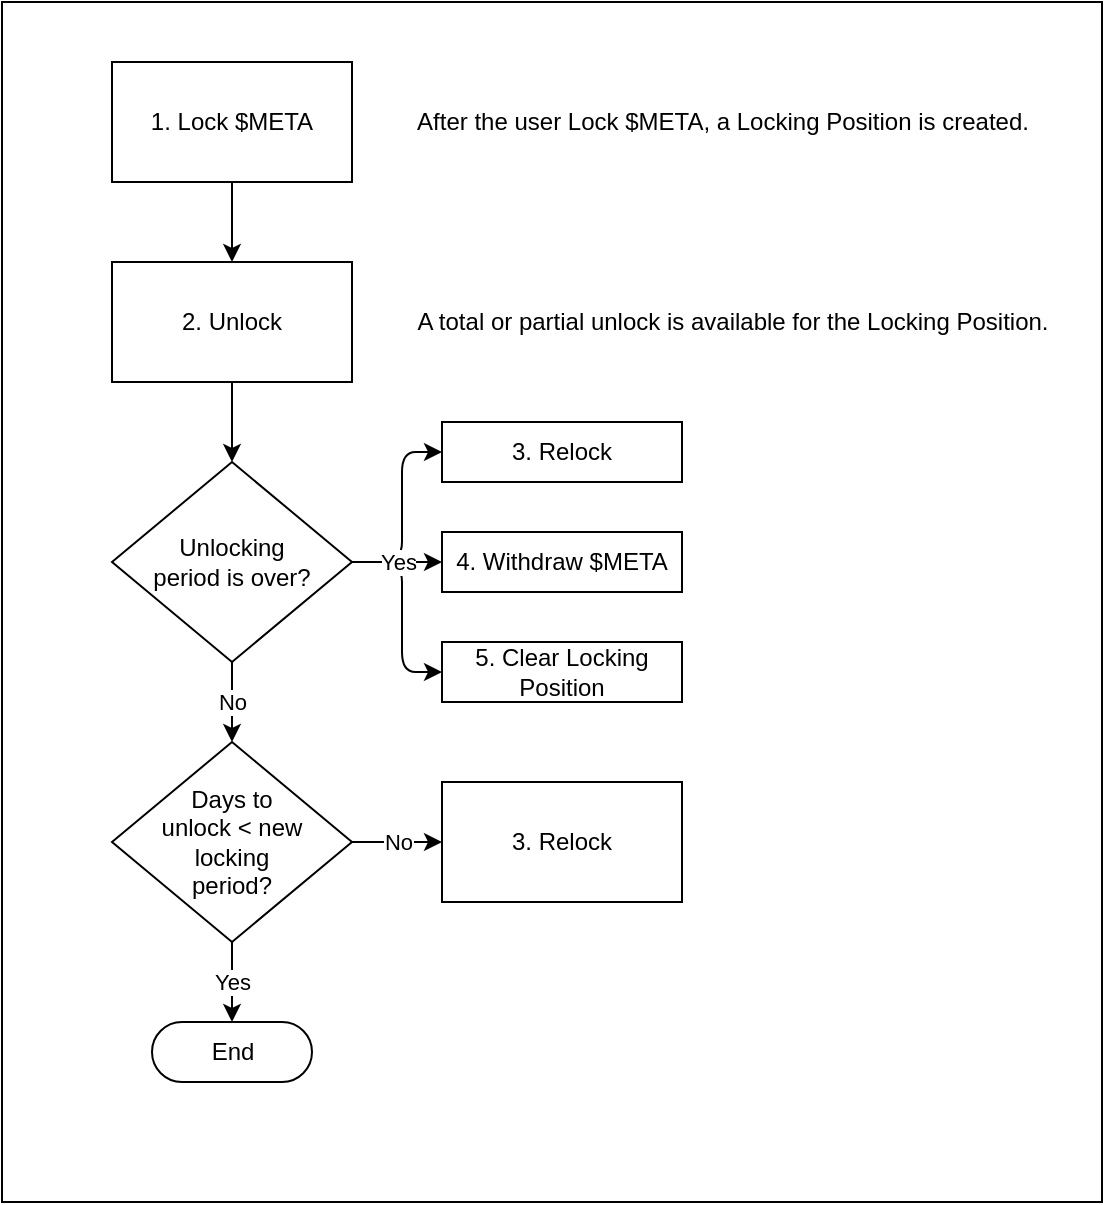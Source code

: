 <mxfile>
    <diagram id="vxaS65y2BkFXDN_KyCqs" name="Page-1">
        <mxGraphModel dx="680" dy="656" grid="1" gridSize="10" guides="1" tooltips="1" connect="1" arrows="1" fold="1" page="1" pageScale="1" pageWidth="850" pageHeight="1100" math="0" shadow="0">
            <root>
                <mxCell id="0"/>
                <mxCell id="1" parent="0"/>
                <mxCell id="2" value="" style="rounded=0;whiteSpace=wrap;html=1;fillColor=#FFFFFF;fontStyle=0" parent="1" vertex="1">
                    <mxGeometry x="70" y="150" width="550" height="600" as="geometry"/>
                </mxCell>
                <mxCell id="3" value="" style="edgeStyle=none;html=1;strokeColor=#000000;" parent="1" source="4" target="6" edge="1">
                    <mxGeometry relative="1" as="geometry"/>
                </mxCell>
                <mxCell id="4" value="&lt;font color=&quot;#000000&quot;&gt;1. Lock $META&lt;/font&gt;" style="whiteSpace=wrap;html=1;fillColor=#FFFFFF;strokeColor=#000000;" parent="1" vertex="1">
                    <mxGeometry x="125" y="180" width="120" height="60" as="geometry"/>
                </mxCell>
                <mxCell id="5" value="" style="edgeStyle=none;html=1;strokeColor=#000000;" parent="1" source="6" edge="1">
                    <mxGeometry relative="1" as="geometry">
                        <mxPoint x="185" y="380" as="targetPoint"/>
                    </mxGeometry>
                </mxCell>
                <mxCell id="6" value="&lt;font color=&quot;#000000&quot;&gt;2. Unlock&lt;/font&gt;" style="whiteSpace=wrap;html=1;fillColor=#FFFFFF;strokeColor=#000000;" parent="1" vertex="1">
                    <mxGeometry x="125" y="280" width="120" height="60" as="geometry"/>
                </mxCell>
                <mxCell id="8" value="&lt;font color=&quot;#000000&quot; style=&quot;background-color: rgb(255 , 255 , 255)&quot;&gt;After the user Lock $META, a Locking Position is created.&lt;br&gt;&lt;/font&gt;" style="text;html=1;resizable=0;autosize=1;align=center;verticalAlign=middle;points=[];fillColor=none;strokeColor=none;rounded=0;" parent="1" vertex="1">
                    <mxGeometry x="270" y="200" width="320" height="20" as="geometry"/>
                </mxCell>
                <mxCell id="9" value="&lt;font color=&quot;#000000&quot; style=&quot;background-color: rgb(255 , 255 , 255)&quot;&gt;A total or partial unlock is available for the Locking Position.&lt;br&gt;&lt;/font&gt;" style="text;html=1;resizable=0;autosize=1;align=center;verticalAlign=middle;points=[];fillColor=none;strokeColor=none;rounded=0;" parent="1" vertex="1">
                    <mxGeometry x="270" y="300" width="330" height="20" as="geometry"/>
                </mxCell>
                <mxCell id="12" value="&lt;font color=&quot;#000000&quot;&gt;Unlocking &lt;br&gt;period is over?&lt;/font&gt;" style="rhombus;whiteSpace=wrap;html=1;fillColor=#FFFFFF;strokeColor=#000000;" parent="1" vertex="1">
                    <mxGeometry x="125" y="380" width="120" height="100" as="geometry"/>
                </mxCell>
                <mxCell id="13" value="&lt;font color=&quot;#000000&quot;&gt;Days to&lt;br&gt;unlock &amp;lt; new &lt;br&gt;locking &lt;br&gt;period?&lt;br&gt;&lt;/font&gt;" style="rhombus;whiteSpace=wrap;html=1;fillColor=#FFFFFF;strokeColor=#000000;" parent="1" vertex="1">
                    <mxGeometry x="125" y="520" width="120" height="100" as="geometry"/>
                </mxCell>
                <mxCell id="15" value="No" style="edgeStyle=none;html=1;strokeColor=#000000;entryX=0.5;entryY=0;entryDx=0;entryDy=0;exitX=0.5;exitY=1;exitDx=0;exitDy=0;fontColor=#000000;labelBackgroundColor=#FFFFFF;" parent="1" source="12" target="13" edge="1">
                    <mxGeometry relative="1" as="geometry">
                        <mxPoint x="195" y="350" as="sourcePoint"/>
                        <mxPoint x="195" y="390" as="targetPoint"/>
                    </mxGeometry>
                </mxCell>
                <mxCell id="17" value="Yes" style="edgeStyle=none;html=1;strokeColor=#000000;entryX=0.5;entryY=0;entryDx=0;entryDy=0;labelBackgroundColor=#FFFFFF;fontColor=#000000;exitX=0.5;exitY=1;exitDx=0;exitDy=0;" parent="1" source="13" edge="1">
                    <mxGeometry relative="1" as="geometry">
                        <mxPoint x="195" y="490" as="sourcePoint"/>
                        <mxPoint x="185" y="660" as="targetPoint"/>
                    </mxGeometry>
                </mxCell>
                <mxCell id="19" value="&lt;font color=&quot;#000000&quot;&gt;3. Relock&lt;br&gt;&lt;/font&gt;" style="whiteSpace=wrap;html=1;fillColor=#FFFFFF;strokeColor=#000000;" parent="1" vertex="1">
                    <mxGeometry x="290" y="540" width="120" height="60" as="geometry"/>
                </mxCell>
                <mxCell id="20" value="No" style="edgeStyle=none;html=1;strokeColor=#000000;entryX=0;entryY=0.5;entryDx=0;entryDy=0;exitX=1;exitY=0.5;exitDx=0;exitDy=0;labelBackgroundColor=#FFFFFF;fontColor=#000000;" parent="1" source="13" target="19" edge="1">
                    <mxGeometry relative="1" as="geometry">
                        <mxPoint x="195.0" y="350" as="sourcePoint"/>
                        <mxPoint x="195.0" y="390" as="targetPoint"/>
                    </mxGeometry>
                </mxCell>
                <mxCell id="21" value="&lt;font color=&quot;#000000&quot;&gt;3. Relock&lt;br&gt;&lt;/font&gt;" style="whiteSpace=wrap;html=1;fillColor=#FFFFFF;strokeColor=#000000;" parent="1" vertex="1">
                    <mxGeometry x="290" y="360" width="120" height="30" as="geometry"/>
                </mxCell>
                <mxCell id="22" value="&lt;font color=&quot;#000000&quot;&gt;4. Withdraw $META&lt;br&gt;&lt;/font&gt;" style="whiteSpace=wrap;html=1;fillColor=#FFFFFF;strokeColor=#000000;" parent="1" vertex="1">
                    <mxGeometry x="290" y="415" width="120" height="30" as="geometry"/>
                </mxCell>
                <mxCell id="23" value="&lt;font color=&quot;#000000&quot;&gt;5. Clear Locking Position&lt;br&gt;&lt;/font&gt;" style="whiteSpace=wrap;html=1;fillColor=#FFFFFF;strokeColor=#000000;" parent="1" vertex="1">
                    <mxGeometry x="290" y="470" width="120" height="30" as="geometry"/>
                </mxCell>
                <mxCell id="24" value="" style="edgeStyle=none;html=1;strokeColor=#000000;entryX=0;entryY=0.5;entryDx=0;entryDy=0;exitX=1;exitY=0.5;exitDx=0;exitDy=0;" parent="1" source="12" target="23" edge="1">
                    <mxGeometry relative="1" as="geometry">
                        <mxPoint x="195" y="350" as="sourcePoint"/>
                        <mxPoint x="195" y="390" as="targetPoint"/>
                        <Array as="points">
                            <mxPoint x="270" y="430"/>
                            <mxPoint x="270" y="485"/>
                        </Array>
                    </mxGeometry>
                </mxCell>
                <mxCell id="26" value="" style="edgeStyle=none;html=1;strokeColor=#000000;entryX=0;entryY=0.5;entryDx=0;entryDy=0;exitX=1;exitY=0.5;exitDx=0;exitDy=0;" parent="1" source="12" target="21" edge="1">
                    <mxGeometry relative="1" as="geometry">
                        <mxPoint x="215" y="370" as="sourcePoint"/>
                        <mxPoint x="215" y="410" as="targetPoint"/>
                        <Array as="points">
                            <mxPoint x="270" y="430"/>
                            <mxPoint x="270" y="375"/>
                        </Array>
                    </mxGeometry>
                </mxCell>
                <mxCell id="25" value="Yes" style="edgeStyle=none;html=1;strokeColor=#000000;exitX=1;exitY=0.5;exitDx=0;exitDy=0;entryX=0;entryY=0.5;entryDx=0;entryDy=0;fontColor=#000000;labelBackgroundColor=#FFFFFF;" parent="1" source="12" target="22" edge="1">
                    <mxGeometry relative="1" as="geometry">
                        <mxPoint x="205" y="360" as="sourcePoint"/>
                        <mxPoint x="205" y="400" as="targetPoint"/>
                    </mxGeometry>
                </mxCell>
                <mxCell id="27" value="End" style="html=1;dashed=0;whitespace=wrap;shape=mxgraph.dfd.start;fillColor=#FFFFFF;strokeColor=#000000;fontColor=#000000;" parent="1" vertex="1">
                    <mxGeometry x="145" y="660" width="80" height="30" as="geometry"/>
                </mxCell>
            </root>
        </mxGraphModel>
    </diagram>
</mxfile>